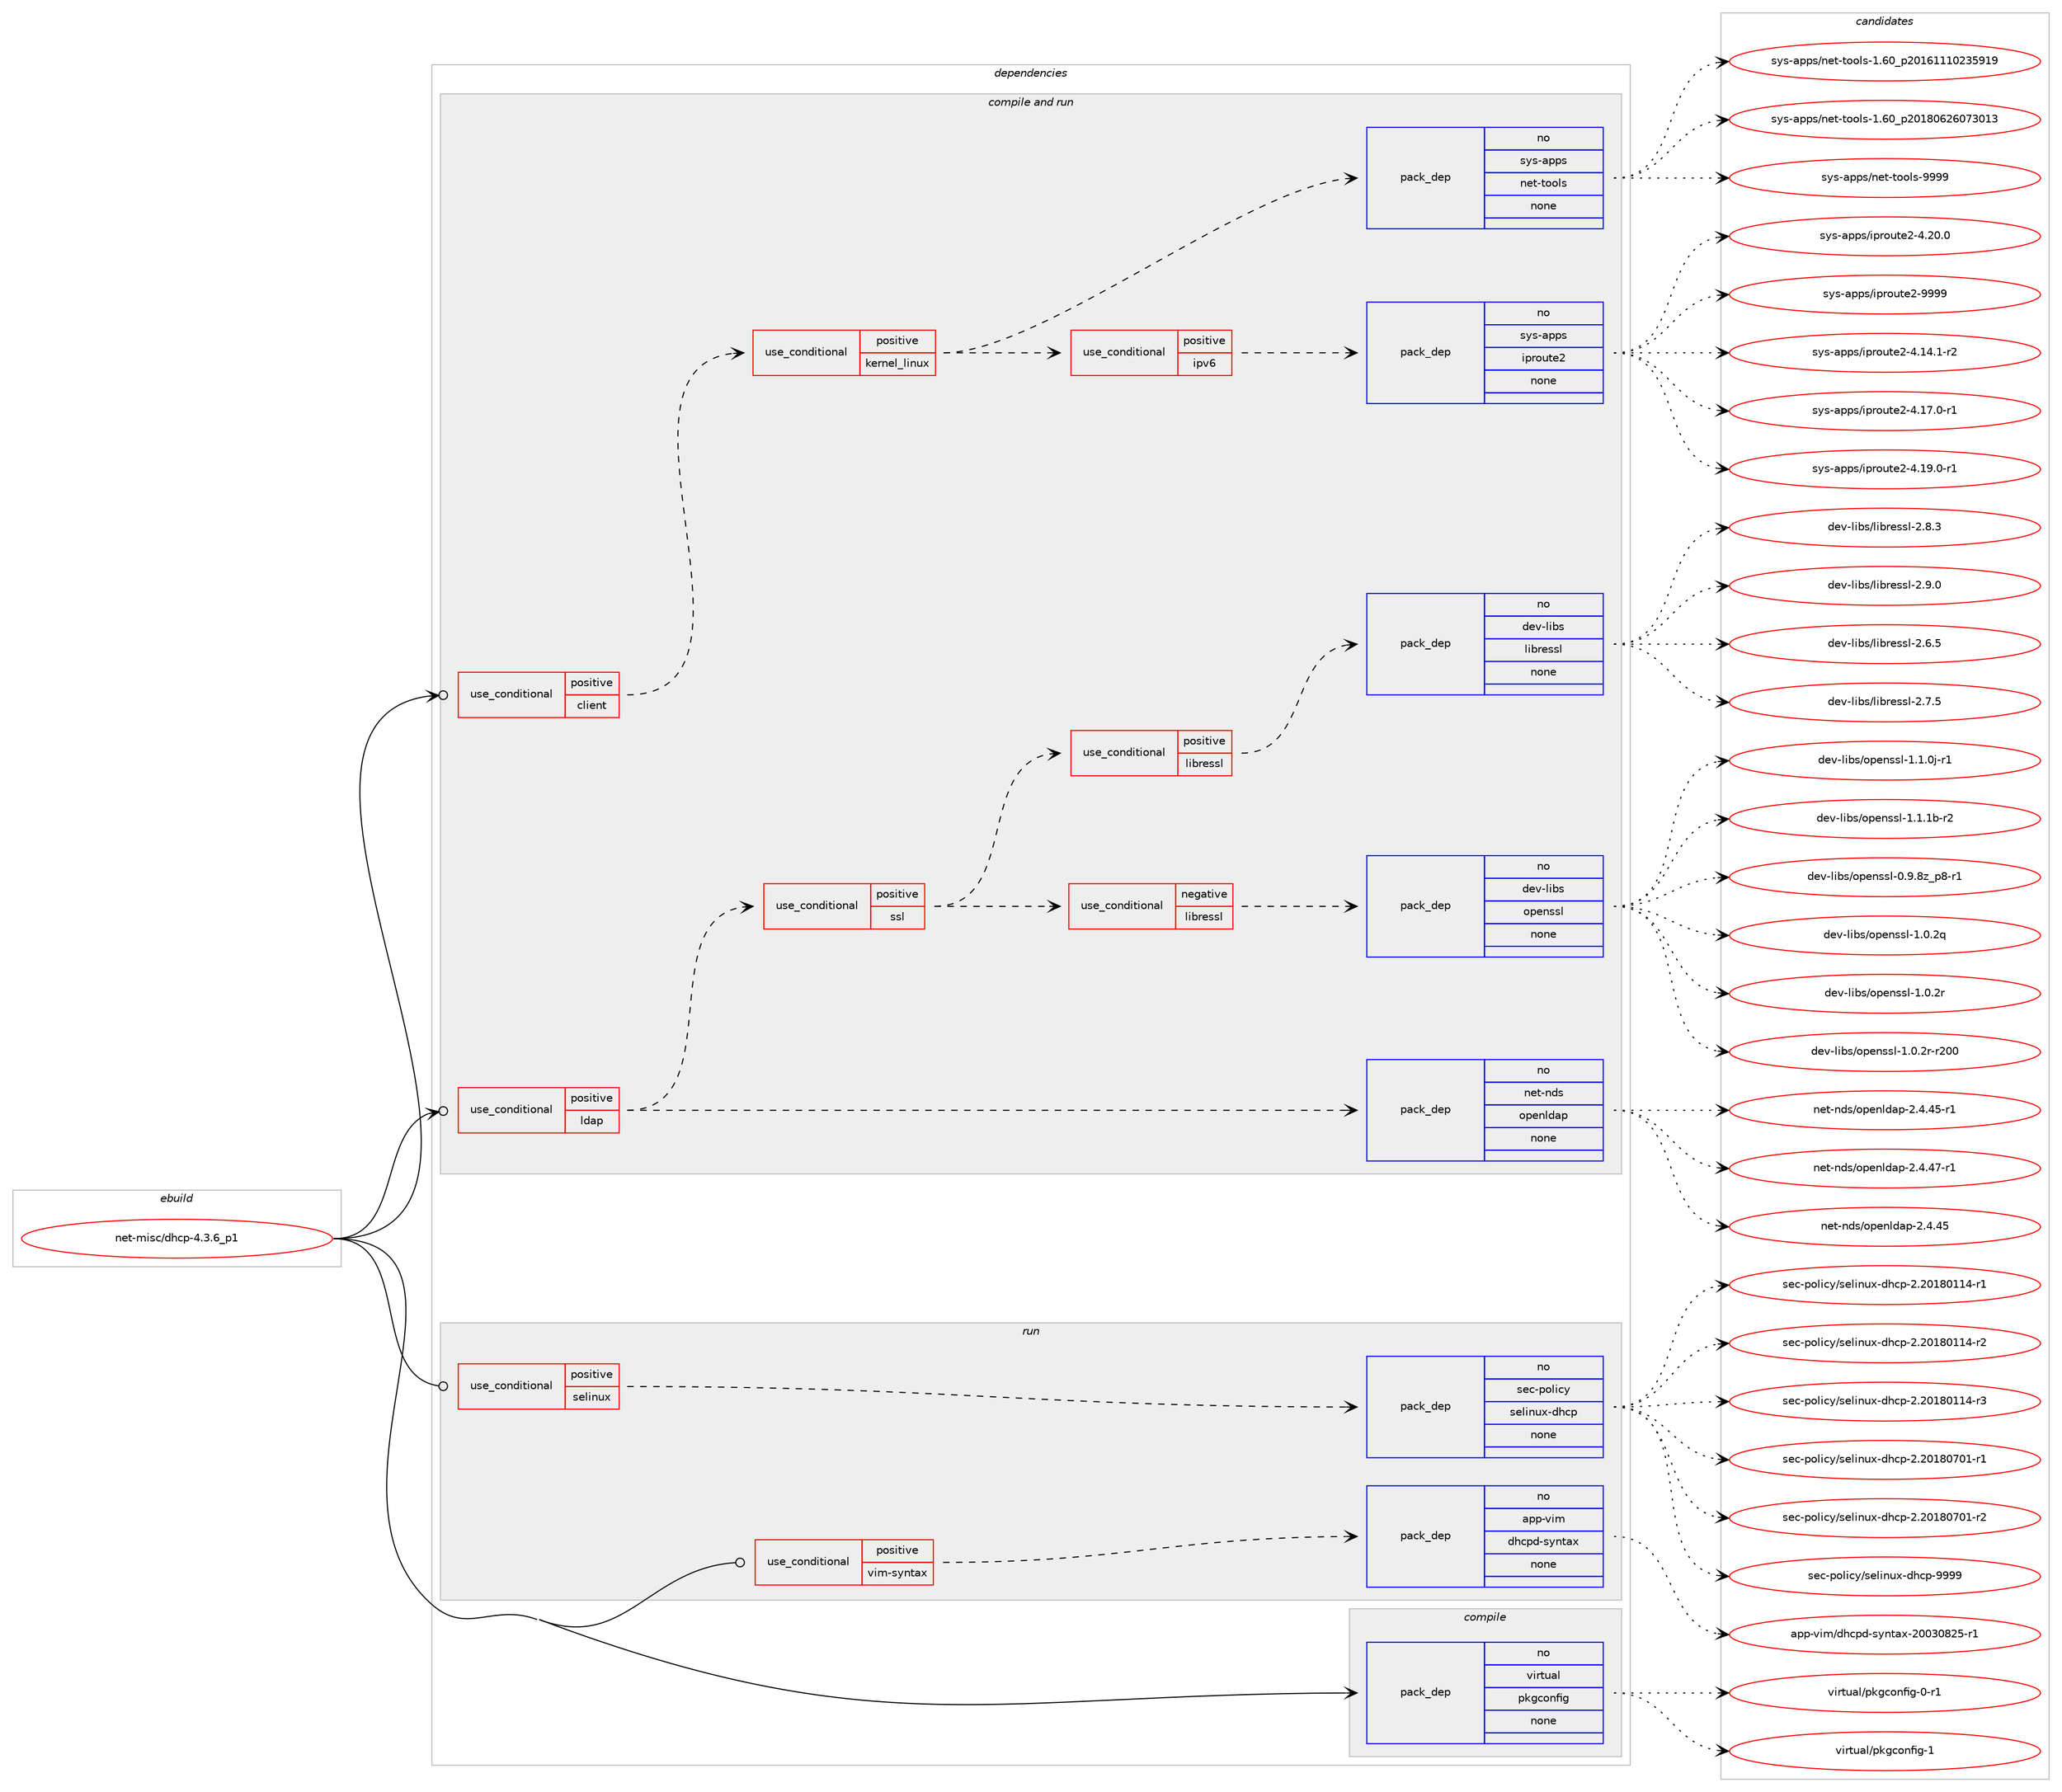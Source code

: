 digraph prolog {

# *************
# Graph options
# *************

newrank=true;
concentrate=true;
compound=true;
graph [rankdir=LR,fontname=Helvetica,fontsize=10,ranksep=1.5];#, ranksep=2.5, nodesep=0.2];
edge  [arrowhead=vee];
node  [fontname=Helvetica,fontsize=10];

# **********
# The ebuild
# **********

subgraph cluster_leftcol {
color=gray;
rank=same;
label=<<i>ebuild</i>>;
id [label="net-misc/dhcp-4.3.6_p1", color=red, width=4, href="../net-misc/dhcp-4.3.6_p1.svg"];
}

# ****************
# The dependencies
# ****************

subgraph cluster_midcol {
color=gray;
label=<<i>dependencies</i>>;
subgraph cluster_compile {
fillcolor="#eeeeee";
style=filled;
label=<<i>compile</i>>;
subgraph pack1191798 {
dependency1667005 [label=<<TABLE BORDER="0" CELLBORDER="1" CELLSPACING="0" CELLPADDING="4" WIDTH="220"><TR><TD ROWSPAN="6" CELLPADDING="30">pack_dep</TD></TR><TR><TD WIDTH="110">no</TD></TR><TR><TD>virtual</TD></TR><TR><TD>pkgconfig</TD></TR><TR><TD>none</TD></TR><TR><TD></TD></TR></TABLE>>, shape=none, color=blue];
}
id:e -> dependency1667005:w [weight=20,style="solid",arrowhead="vee"];
}
subgraph cluster_compileandrun {
fillcolor="#eeeeee";
style=filled;
label=<<i>compile and run</i>>;
subgraph cond448093 {
dependency1667006 [label=<<TABLE BORDER="0" CELLBORDER="1" CELLSPACING="0" CELLPADDING="4"><TR><TD ROWSPAN="3" CELLPADDING="10">use_conditional</TD></TR><TR><TD>positive</TD></TR><TR><TD>client</TD></TR></TABLE>>, shape=none, color=red];
subgraph cond448094 {
dependency1667007 [label=<<TABLE BORDER="0" CELLBORDER="1" CELLSPACING="0" CELLPADDING="4"><TR><TD ROWSPAN="3" CELLPADDING="10">use_conditional</TD></TR><TR><TD>positive</TD></TR><TR><TD>kernel_linux</TD></TR></TABLE>>, shape=none, color=red];
subgraph cond448095 {
dependency1667008 [label=<<TABLE BORDER="0" CELLBORDER="1" CELLSPACING="0" CELLPADDING="4"><TR><TD ROWSPAN="3" CELLPADDING="10">use_conditional</TD></TR><TR><TD>positive</TD></TR><TR><TD>ipv6</TD></TR></TABLE>>, shape=none, color=red];
subgraph pack1191799 {
dependency1667009 [label=<<TABLE BORDER="0" CELLBORDER="1" CELLSPACING="0" CELLPADDING="4" WIDTH="220"><TR><TD ROWSPAN="6" CELLPADDING="30">pack_dep</TD></TR><TR><TD WIDTH="110">no</TD></TR><TR><TD>sys-apps</TD></TR><TR><TD>iproute2</TD></TR><TR><TD>none</TD></TR><TR><TD></TD></TR></TABLE>>, shape=none, color=blue];
}
dependency1667008:e -> dependency1667009:w [weight=20,style="dashed",arrowhead="vee"];
}
dependency1667007:e -> dependency1667008:w [weight=20,style="dashed",arrowhead="vee"];
subgraph pack1191800 {
dependency1667010 [label=<<TABLE BORDER="0" CELLBORDER="1" CELLSPACING="0" CELLPADDING="4" WIDTH="220"><TR><TD ROWSPAN="6" CELLPADDING="30">pack_dep</TD></TR><TR><TD WIDTH="110">no</TD></TR><TR><TD>sys-apps</TD></TR><TR><TD>net-tools</TD></TR><TR><TD>none</TD></TR><TR><TD></TD></TR></TABLE>>, shape=none, color=blue];
}
dependency1667007:e -> dependency1667010:w [weight=20,style="dashed",arrowhead="vee"];
}
dependency1667006:e -> dependency1667007:w [weight=20,style="dashed",arrowhead="vee"];
}
id:e -> dependency1667006:w [weight=20,style="solid",arrowhead="odotvee"];
subgraph cond448096 {
dependency1667011 [label=<<TABLE BORDER="0" CELLBORDER="1" CELLSPACING="0" CELLPADDING="4"><TR><TD ROWSPAN="3" CELLPADDING="10">use_conditional</TD></TR><TR><TD>positive</TD></TR><TR><TD>ldap</TD></TR></TABLE>>, shape=none, color=red];
subgraph pack1191801 {
dependency1667012 [label=<<TABLE BORDER="0" CELLBORDER="1" CELLSPACING="0" CELLPADDING="4" WIDTH="220"><TR><TD ROWSPAN="6" CELLPADDING="30">pack_dep</TD></TR><TR><TD WIDTH="110">no</TD></TR><TR><TD>net-nds</TD></TR><TR><TD>openldap</TD></TR><TR><TD>none</TD></TR><TR><TD></TD></TR></TABLE>>, shape=none, color=blue];
}
dependency1667011:e -> dependency1667012:w [weight=20,style="dashed",arrowhead="vee"];
subgraph cond448097 {
dependency1667013 [label=<<TABLE BORDER="0" CELLBORDER="1" CELLSPACING="0" CELLPADDING="4"><TR><TD ROWSPAN="3" CELLPADDING="10">use_conditional</TD></TR><TR><TD>positive</TD></TR><TR><TD>ssl</TD></TR></TABLE>>, shape=none, color=red];
subgraph cond448098 {
dependency1667014 [label=<<TABLE BORDER="0" CELLBORDER="1" CELLSPACING="0" CELLPADDING="4"><TR><TD ROWSPAN="3" CELLPADDING="10">use_conditional</TD></TR><TR><TD>negative</TD></TR><TR><TD>libressl</TD></TR></TABLE>>, shape=none, color=red];
subgraph pack1191802 {
dependency1667015 [label=<<TABLE BORDER="0" CELLBORDER="1" CELLSPACING="0" CELLPADDING="4" WIDTH="220"><TR><TD ROWSPAN="6" CELLPADDING="30">pack_dep</TD></TR><TR><TD WIDTH="110">no</TD></TR><TR><TD>dev-libs</TD></TR><TR><TD>openssl</TD></TR><TR><TD>none</TD></TR><TR><TD></TD></TR></TABLE>>, shape=none, color=blue];
}
dependency1667014:e -> dependency1667015:w [weight=20,style="dashed",arrowhead="vee"];
}
dependency1667013:e -> dependency1667014:w [weight=20,style="dashed",arrowhead="vee"];
subgraph cond448099 {
dependency1667016 [label=<<TABLE BORDER="0" CELLBORDER="1" CELLSPACING="0" CELLPADDING="4"><TR><TD ROWSPAN="3" CELLPADDING="10">use_conditional</TD></TR><TR><TD>positive</TD></TR><TR><TD>libressl</TD></TR></TABLE>>, shape=none, color=red];
subgraph pack1191803 {
dependency1667017 [label=<<TABLE BORDER="0" CELLBORDER="1" CELLSPACING="0" CELLPADDING="4" WIDTH="220"><TR><TD ROWSPAN="6" CELLPADDING="30">pack_dep</TD></TR><TR><TD WIDTH="110">no</TD></TR><TR><TD>dev-libs</TD></TR><TR><TD>libressl</TD></TR><TR><TD>none</TD></TR><TR><TD></TD></TR></TABLE>>, shape=none, color=blue];
}
dependency1667016:e -> dependency1667017:w [weight=20,style="dashed",arrowhead="vee"];
}
dependency1667013:e -> dependency1667016:w [weight=20,style="dashed",arrowhead="vee"];
}
dependency1667011:e -> dependency1667013:w [weight=20,style="dashed",arrowhead="vee"];
}
id:e -> dependency1667011:w [weight=20,style="solid",arrowhead="odotvee"];
}
subgraph cluster_run {
fillcolor="#eeeeee";
style=filled;
label=<<i>run</i>>;
subgraph cond448100 {
dependency1667018 [label=<<TABLE BORDER="0" CELLBORDER="1" CELLSPACING="0" CELLPADDING="4"><TR><TD ROWSPAN="3" CELLPADDING="10">use_conditional</TD></TR><TR><TD>positive</TD></TR><TR><TD>selinux</TD></TR></TABLE>>, shape=none, color=red];
subgraph pack1191804 {
dependency1667019 [label=<<TABLE BORDER="0" CELLBORDER="1" CELLSPACING="0" CELLPADDING="4" WIDTH="220"><TR><TD ROWSPAN="6" CELLPADDING="30">pack_dep</TD></TR><TR><TD WIDTH="110">no</TD></TR><TR><TD>sec-policy</TD></TR><TR><TD>selinux-dhcp</TD></TR><TR><TD>none</TD></TR><TR><TD></TD></TR></TABLE>>, shape=none, color=blue];
}
dependency1667018:e -> dependency1667019:w [weight=20,style="dashed",arrowhead="vee"];
}
id:e -> dependency1667018:w [weight=20,style="solid",arrowhead="odot"];
subgraph cond448101 {
dependency1667020 [label=<<TABLE BORDER="0" CELLBORDER="1" CELLSPACING="0" CELLPADDING="4"><TR><TD ROWSPAN="3" CELLPADDING="10">use_conditional</TD></TR><TR><TD>positive</TD></TR><TR><TD>vim-syntax</TD></TR></TABLE>>, shape=none, color=red];
subgraph pack1191805 {
dependency1667021 [label=<<TABLE BORDER="0" CELLBORDER="1" CELLSPACING="0" CELLPADDING="4" WIDTH="220"><TR><TD ROWSPAN="6" CELLPADDING="30">pack_dep</TD></TR><TR><TD WIDTH="110">no</TD></TR><TR><TD>app-vim</TD></TR><TR><TD>dhcpd-syntax</TD></TR><TR><TD>none</TD></TR><TR><TD></TD></TR></TABLE>>, shape=none, color=blue];
}
dependency1667020:e -> dependency1667021:w [weight=20,style="dashed",arrowhead="vee"];
}
id:e -> dependency1667020:w [weight=20,style="solid",arrowhead="odot"];
}
}

# **************
# The candidates
# **************

subgraph cluster_choices {
rank=same;
color=gray;
label=<<i>candidates</i>>;

subgraph choice1191798 {
color=black;
nodesep=1;
choice11810511411611797108471121071039911111010210510345484511449 [label="virtual/pkgconfig-0-r1", color=red, width=4,href="../virtual/pkgconfig-0-r1.svg"];
choice1181051141161179710847112107103991111101021051034549 [label="virtual/pkgconfig-1", color=red, width=4,href="../virtual/pkgconfig-1.svg"];
dependency1667005:e -> choice11810511411611797108471121071039911111010210510345484511449:w [style=dotted,weight="100"];
dependency1667005:e -> choice1181051141161179710847112107103991111101021051034549:w [style=dotted,weight="100"];
}
subgraph choice1191799 {
color=black;
nodesep=1;
choice11512111545971121121154710511211411111711610150455246495246494511450 [label="sys-apps/iproute2-4.14.1-r2", color=red, width=4,href="../sys-apps/iproute2-4.14.1-r2.svg"];
choice11512111545971121121154710511211411111711610150455246495546484511449 [label="sys-apps/iproute2-4.17.0-r1", color=red, width=4,href="../sys-apps/iproute2-4.17.0-r1.svg"];
choice11512111545971121121154710511211411111711610150455246495746484511449 [label="sys-apps/iproute2-4.19.0-r1", color=red, width=4,href="../sys-apps/iproute2-4.19.0-r1.svg"];
choice1151211154597112112115471051121141111171161015045524650484648 [label="sys-apps/iproute2-4.20.0", color=red, width=4,href="../sys-apps/iproute2-4.20.0.svg"];
choice115121115459711211211547105112114111117116101504557575757 [label="sys-apps/iproute2-9999", color=red, width=4,href="../sys-apps/iproute2-9999.svg"];
dependency1667009:e -> choice11512111545971121121154710511211411111711610150455246495246494511450:w [style=dotted,weight="100"];
dependency1667009:e -> choice11512111545971121121154710511211411111711610150455246495546484511449:w [style=dotted,weight="100"];
dependency1667009:e -> choice11512111545971121121154710511211411111711610150455246495746484511449:w [style=dotted,weight="100"];
dependency1667009:e -> choice1151211154597112112115471051121141111171161015045524650484648:w [style=dotted,weight="100"];
dependency1667009:e -> choice115121115459711211211547105112114111117116101504557575757:w [style=dotted,weight="100"];
}
subgraph choice1191800 {
color=black;
nodesep=1;
choice115121115459711211211547110101116451161111111081154549465448951125048495449494948505153574957 [label="sys-apps/net-tools-1.60_p20161110235919", color=red, width=4,href="../sys-apps/net-tools-1.60_p20161110235919.svg"];
choice115121115459711211211547110101116451161111111081154549465448951125048495648545054485551484951 [label="sys-apps/net-tools-1.60_p20180626073013", color=red, width=4,href="../sys-apps/net-tools-1.60_p20180626073013.svg"];
choice115121115459711211211547110101116451161111111081154557575757 [label="sys-apps/net-tools-9999", color=red, width=4,href="../sys-apps/net-tools-9999.svg"];
dependency1667010:e -> choice115121115459711211211547110101116451161111111081154549465448951125048495449494948505153574957:w [style=dotted,weight="100"];
dependency1667010:e -> choice115121115459711211211547110101116451161111111081154549465448951125048495648545054485551484951:w [style=dotted,weight="100"];
dependency1667010:e -> choice115121115459711211211547110101116451161111111081154557575757:w [style=dotted,weight="100"];
}
subgraph choice1191801 {
color=black;
nodesep=1;
choice11010111645110100115471111121011101081009711245504652465253 [label="net-nds/openldap-2.4.45", color=red, width=4,href="../net-nds/openldap-2.4.45.svg"];
choice110101116451101001154711111210111010810097112455046524652534511449 [label="net-nds/openldap-2.4.45-r1", color=red, width=4,href="../net-nds/openldap-2.4.45-r1.svg"];
choice110101116451101001154711111210111010810097112455046524652554511449 [label="net-nds/openldap-2.4.47-r1", color=red, width=4,href="../net-nds/openldap-2.4.47-r1.svg"];
dependency1667012:e -> choice11010111645110100115471111121011101081009711245504652465253:w [style=dotted,weight="100"];
dependency1667012:e -> choice110101116451101001154711111210111010810097112455046524652534511449:w [style=dotted,weight="100"];
dependency1667012:e -> choice110101116451101001154711111210111010810097112455046524652554511449:w [style=dotted,weight="100"];
}
subgraph choice1191802 {
color=black;
nodesep=1;
choice10010111845108105981154711111210111011511510845484657465612295112564511449 [label="dev-libs/openssl-0.9.8z_p8-r1", color=red, width=4,href="../dev-libs/openssl-0.9.8z_p8-r1.svg"];
choice100101118451081059811547111112101110115115108454946484650113 [label="dev-libs/openssl-1.0.2q", color=red, width=4,href="../dev-libs/openssl-1.0.2q.svg"];
choice100101118451081059811547111112101110115115108454946484650114 [label="dev-libs/openssl-1.0.2r", color=red, width=4,href="../dev-libs/openssl-1.0.2r.svg"];
choice10010111845108105981154711111210111011511510845494648465011445114504848 [label="dev-libs/openssl-1.0.2r-r200", color=red, width=4,href="../dev-libs/openssl-1.0.2r-r200.svg"];
choice1001011184510810598115471111121011101151151084549464946481064511449 [label="dev-libs/openssl-1.1.0j-r1", color=red, width=4,href="../dev-libs/openssl-1.1.0j-r1.svg"];
choice100101118451081059811547111112101110115115108454946494649984511450 [label="dev-libs/openssl-1.1.1b-r2", color=red, width=4,href="../dev-libs/openssl-1.1.1b-r2.svg"];
dependency1667015:e -> choice10010111845108105981154711111210111011511510845484657465612295112564511449:w [style=dotted,weight="100"];
dependency1667015:e -> choice100101118451081059811547111112101110115115108454946484650113:w [style=dotted,weight="100"];
dependency1667015:e -> choice100101118451081059811547111112101110115115108454946484650114:w [style=dotted,weight="100"];
dependency1667015:e -> choice10010111845108105981154711111210111011511510845494648465011445114504848:w [style=dotted,weight="100"];
dependency1667015:e -> choice1001011184510810598115471111121011101151151084549464946481064511449:w [style=dotted,weight="100"];
dependency1667015:e -> choice100101118451081059811547111112101110115115108454946494649984511450:w [style=dotted,weight="100"];
}
subgraph choice1191803 {
color=black;
nodesep=1;
choice10010111845108105981154710810598114101115115108455046544653 [label="dev-libs/libressl-2.6.5", color=red, width=4,href="../dev-libs/libressl-2.6.5.svg"];
choice10010111845108105981154710810598114101115115108455046554653 [label="dev-libs/libressl-2.7.5", color=red, width=4,href="../dev-libs/libressl-2.7.5.svg"];
choice10010111845108105981154710810598114101115115108455046564651 [label="dev-libs/libressl-2.8.3", color=red, width=4,href="../dev-libs/libressl-2.8.3.svg"];
choice10010111845108105981154710810598114101115115108455046574648 [label="dev-libs/libressl-2.9.0", color=red, width=4,href="../dev-libs/libressl-2.9.0.svg"];
dependency1667017:e -> choice10010111845108105981154710810598114101115115108455046544653:w [style=dotted,weight="100"];
dependency1667017:e -> choice10010111845108105981154710810598114101115115108455046554653:w [style=dotted,weight="100"];
dependency1667017:e -> choice10010111845108105981154710810598114101115115108455046564651:w [style=dotted,weight="100"];
dependency1667017:e -> choice10010111845108105981154710810598114101115115108455046574648:w [style=dotted,weight="100"];
}
subgraph choice1191804 {
color=black;
nodesep=1;
choice11510199451121111081059912147115101108105110117120451001049911245504650484956484949524511449 [label="sec-policy/selinux-dhcp-2.20180114-r1", color=red, width=4,href="../sec-policy/selinux-dhcp-2.20180114-r1.svg"];
choice11510199451121111081059912147115101108105110117120451001049911245504650484956484949524511450 [label="sec-policy/selinux-dhcp-2.20180114-r2", color=red, width=4,href="../sec-policy/selinux-dhcp-2.20180114-r2.svg"];
choice11510199451121111081059912147115101108105110117120451001049911245504650484956484949524511451 [label="sec-policy/selinux-dhcp-2.20180114-r3", color=red, width=4,href="../sec-policy/selinux-dhcp-2.20180114-r3.svg"];
choice11510199451121111081059912147115101108105110117120451001049911245504650484956485548494511449 [label="sec-policy/selinux-dhcp-2.20180701-r1", color=red, width=4,href="../sec-policy/selinux-dhcp-2.20180701-r1.svg"];
choice11510199451121111081059912147115101108105110117120451001049911245504650484956485548494511450 [label="sec-policy/selinux-dhcp-2.20180701-r2", color=red, width=4,href="../sec-policy/selinux-dhcp-2.20180701-r2.svg"];
choice1151019945112111108105991214711510110810511011712045100104991124557575757 [label="sec-policy/selinux-dhcp-9999", color=red, width=4,href="../sec-policy/selinux-dhcp-9999.svg"];
dependency1667019:e -> choice11510199451121111081059912147115101108105110117120451001049911245504650484956484949524511449:w [style=dotted,weight="100"];
dependency1667019:e -> choice11510199451121111081059912147115101108105110117120451001049911245504650484956484949524511450:w [style=dotted,weight="100"];
dependency1667019:e -> choice11510199451121111081059912147115101108105110117120451001049911245504650484956484949524511451:w [style=dotted,weight="100"];
dependency1667019:e -> choice11510199451121111081059912147115101108105110117120451001049911245504650484956485548494511449:w [style=dotted,weight="100"];
dependency1667019:e -> choice11510199451121111081059912147115101108105110117120451001049911245504650484956485548494511450:w [style=dotted,weight="100"];
dependency1667019:e -> choice1151019945112111108105991214711510110810511011712045100104991124557575757:w [style=dotted,weight="100"];
}
subgraph choice1191805 {
color=black;
nodesep=1;
choice9711211245118105109471001049911210045115121110116971204550484851485650534511449 [label="app-vim/dhcpd-syntax-20030825-r1", color=red, width=4,href="../app-vim/dhcpd-syntax-20030825-r1.svg"];
dependency1667021:e -> choice9711211245118105109471001049911210045115121110116971204550484851485650534511449:w [style=dotted,weight="100"];
}
}

}
